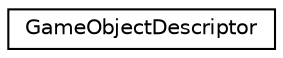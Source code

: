 digraph "Graphical Class Hierarchy"
{
  edge [fontname="Helvetica",fontsize="10",labelfontname="Helvetica",labelfontsize="10"];
  node [fontname="Helvetica",fontsize="10",shape=record];
  rankdir="LR";
  Node0 [label="GameObjectDescriptor",height=0.2,width=0.4,color="black", fillcolor="white", style="filled",URL="$class_game_object_descriptor.html"];
}
